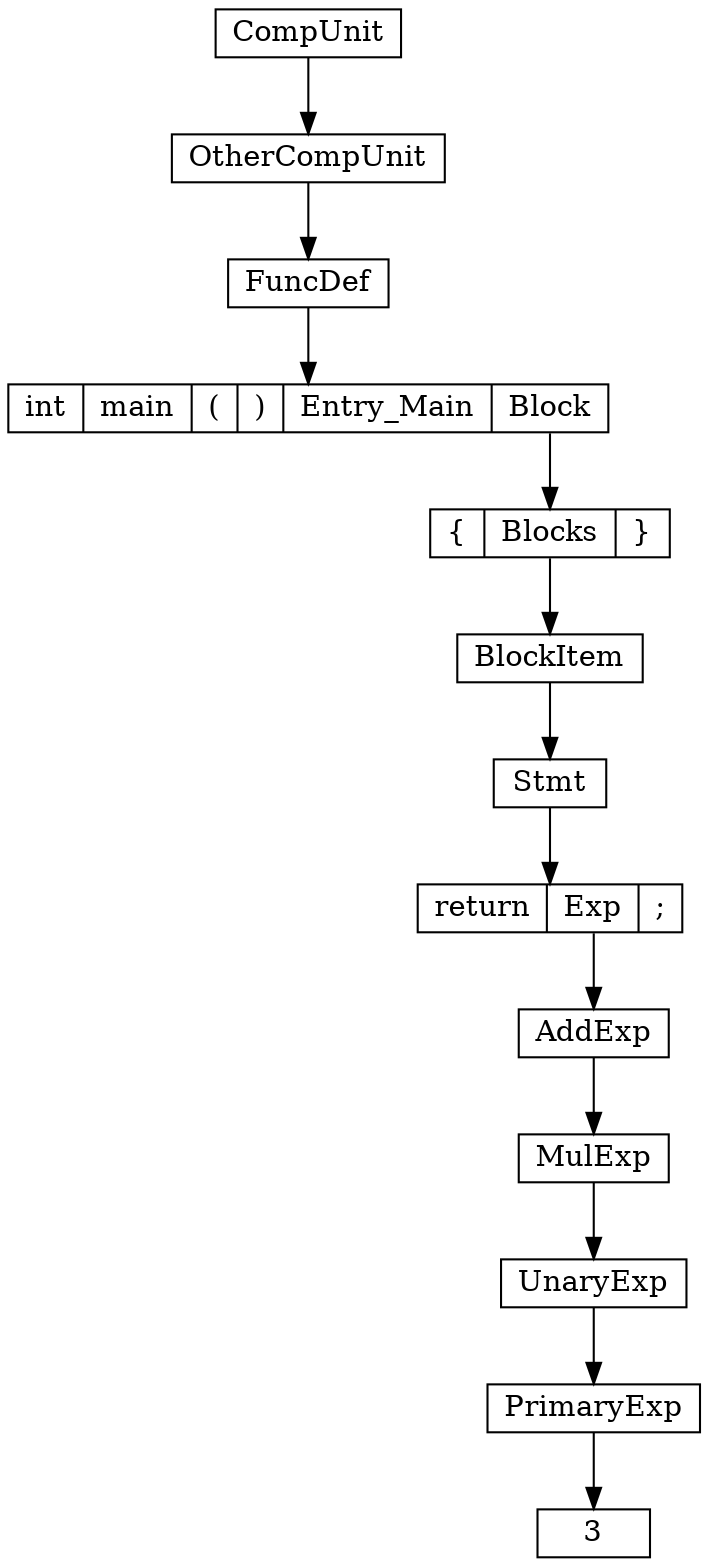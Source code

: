 digraph " "{
node [shape = record,height=.1]
node0[label = "<f0> CompUnit"];
node1[label = "<f0> OtherCompUnit"];
"node0":f0->"node1";
node2[label = "<f0> FuncDef"];
"node1":f0->"node2";
node3[label = "<f0> int|<f1> main|<f2> \(|<f3> \)|<f4> Entry_Main|<f5> Block"];
"node2":f0->"node3";
node4[label = "<f0> \{|<f1> Blocks|<f2> \}"];
"node3":f5->"node4";
node5[label = "<f0> BlockItem"];
"node4":f1->"node5";
node6[label = "<f0> Stmt"];
"node5":f0->"node6";
node7[label = "<f0> return|<f1> Exp|<f2> \;"];
"node6":f0->"node7";
node8[label = "<f0> AddExp"];
"node7":f1->"node8";
node9[label = "<f0> MulExp"];
"node8":f0->"node9";
node10[label = "<f0> UnaryExp"];
"node9":f0->"node10";
node11[label = "<f0> PrimaryExp"];
"node10":f0->"node11";
node12[label = "<f0> 3"];
"node11":f0->"node12";
}
